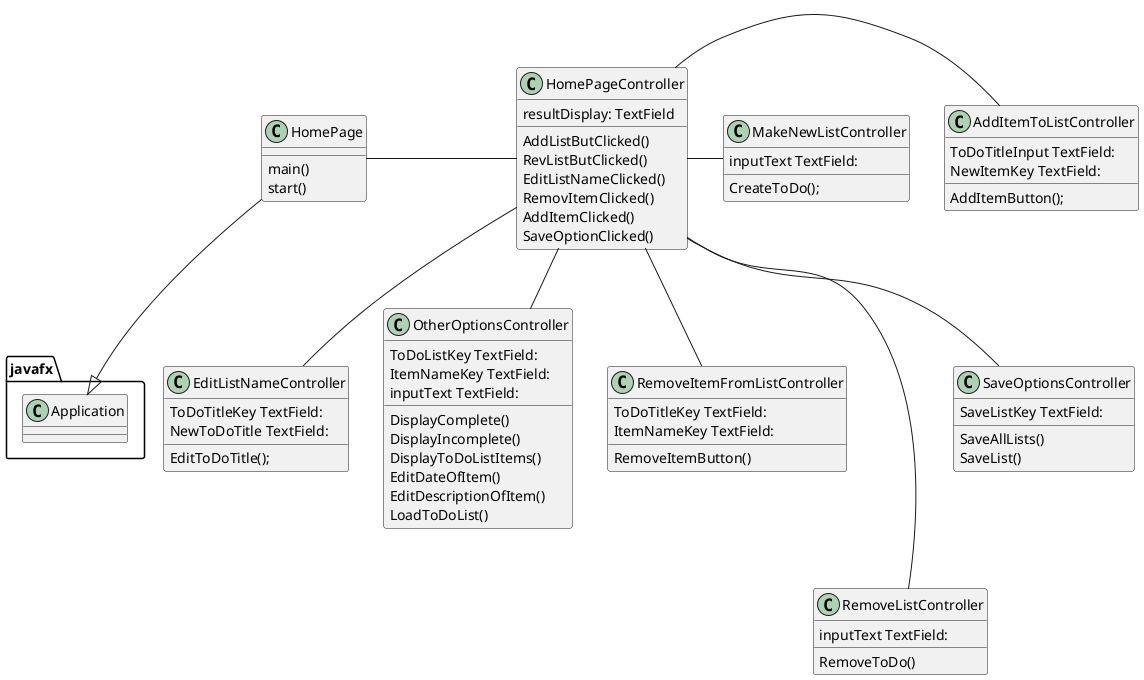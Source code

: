 @startuml
'https://plantuml.com/class-diagram

class HomePage{
main()
start()

}

class HomePageController{
    resultDisplay: TextField
    AddListButClicked()
    RevListButClicked()
    EditListNameClicked()
    RemovItemClicked()
    AddItemClicked()
    SaveOptionClicked()
}

class AddItemToListController{
ToDoTitleInput TextField:
NewItemKey TextField:

AddItemButton();
}

class EditListNameController{
ToDoTitleKey TextField:
NewToDoTitle TextField:

EditToDoTitle();
}

class MakeNewListController{
inputText TextField:

CreateToDo();
}

class OtherOptionsController{
ToDoListKey TextField:
ItemNameKey TextField:
inputText TextField:

DisplayComplete()
DisplayIncomplete()
DisplayToDoListItems()
EditDateOfItem()
EditDescriptionOfItem()
LoadToDoList()

}
class RemoveItemFromListController{
ToDoTitleKey TextField:
ItemNameKey TextField:

RemoveItemButton()
}

class RemoveListController{
inputText TextField:

RemoveToDo()
}
class SaveOptionsController{
SaveListKey TextField:

SaveAllLists()
SaveList()
}

HomePage --|> javafx.Application

HomePage - HomePageController
HomePageController - AddItemToListController
HomePageController -- EditListNameController
HomePageController - MakeNewListController
HomePageController -- RemoveItemFromListController
HomePageController -- OtherOptionsController
HomePageController --- RemoveListController
HomePageController -- SaveOptionsController
@enduml